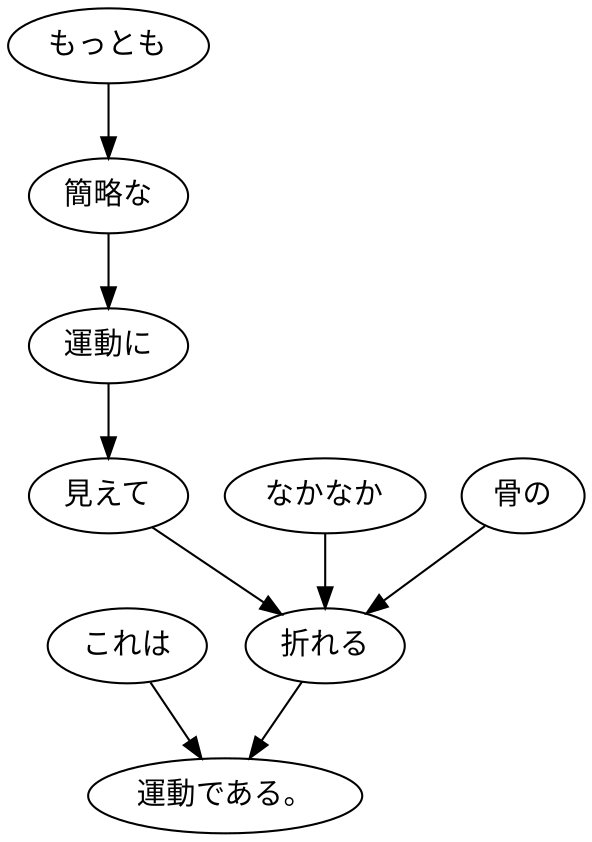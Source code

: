digraph graph4028 {
	node0 [label="これは"];
	node1 [label="もっとも"];
	node2 [label="簡略な"];
	node3 [label="運動に"];
	node4 [label="見えて"];
	node5 [label="なかなか"];
	node6 [label="骨の"];
	node7 [label="折れる"];
	node8 [label="運動である。"];
	node0 -> node8;
	node1 -> node2;
	node2 -> node3;
	node3 -> node4;
	node4 -> node7;
	node5 -> node7;
	node6 -> node7;
	node7 -> node8;
}
